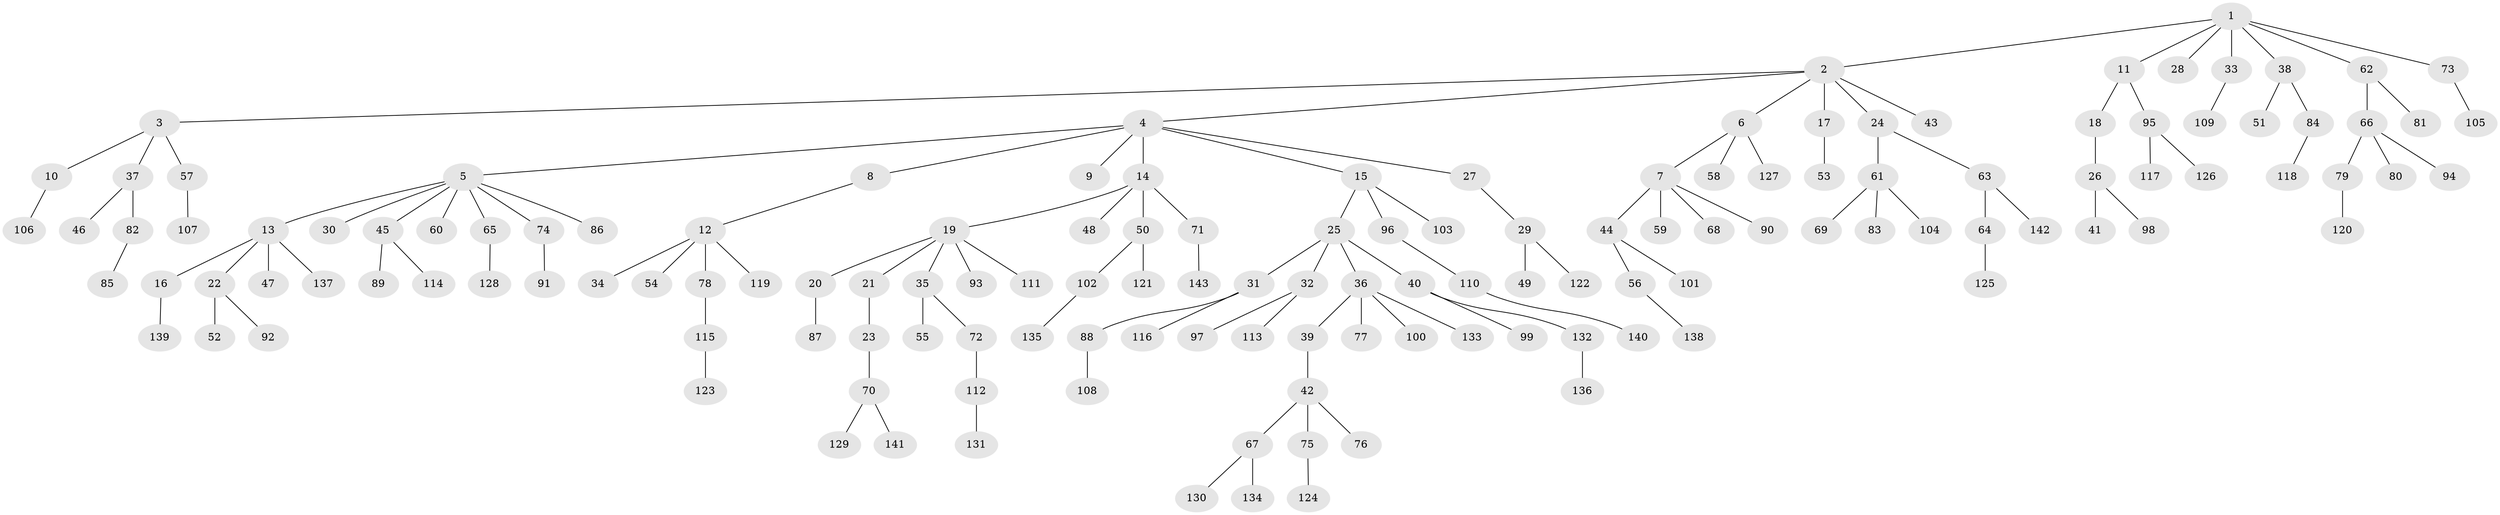 // coarse degree distribution, {8: 0.030303030303030304, 5: 0.030303030303030304, 9: 0.010101010101010102, 3: 0.050505050505050504, 4: 0.04040404040404041, 2: 0.24242424242424243, 1: 0.5757575757575758, 6: 0.020202020202020204}
// Generated by graph-tools (version 1.1) at 2025/24/03/03/25 07:24:05]
// undirected, 143 vertices, 142 edges
graph export_dot {
graph [start="1"]
  node [color=gray90,style=filled];
  1;
  2;
  3;
  4;
  5;
  6;
  7;
  8;
  9;
  10;
  11;
  12;
  13;
  14;
  15;
  16;
  17;
  18;
  19;
  20;
  21;
  22;
  23;
  24;
  25;
  26;
  27;
  28;
  29;
  30;
  31;
  32;
  33;
  34;
  35;
  36;
  37;
  38;
  39;
  40;
  41;
  42;
  43;
  44;
  45;
  46;
  47;
  48;
  49;
  50;
  51;
  52;
  53;
  54;
  55;
  56;
  57;
  58;
  59;
  60;
  61;
  62;
  63;
  64;
  65;
  66;
  67;
  68;
  69;
  70;
  71;
  72;
  73;
  74;
  75;
  76;
  77;
  78;
  79;
  80;
  81;
  82;
  83;
  84;
  85;
  86;
  87;
  88;
  89;
  90;
  91;
  92;
  93;
  94;
  95;
  96;
  97;
  98;
  99;
  100;
  101;
  102;
  103;
  104;
  105;
  106;
  107;
  108;
  109;
  110;
  111;
  112;
  113;
  114;
  115;
  116;
  117;
  118;
  119;
  120;
  121;
  122;
  123;
  124;
  125;
  126;
  127;
  128;
  129;
  130;
  131;
  132;
  133;
  134;
  135;
  136;
  137;
  138;
  139;
  140;
  141;
  142;
  143;
  1 -- 2;
  1 -- 11;
  1 -- 28;
  1 -- 33;
  1 -- 38;
  1 -- 62;
  1 -- 73;
  2 -- 3;
  2 -- 4;
  2 -- 6;
  2 -- 17;
  2 -- 24;
  2 -- 43;
  3 -- 10;
  3 -- 37;
  3 -- 57;
  4 -- 5;
  4 -- 8;
  4 -- 9;
  4 -- 14;
  4 -- 15;
  4 -- 27;
  5 -- 13;
  5 -- 30;
  5 -- 45;
  5 -- 60;
  5 -- 65;
  5 -- 74;
  5 -- 86;
  6 -- 7;
  6 -- 58;
  6 -- 127;
  7 -- 44;
  7 -- 59;
  7 -- 68;
  7 -- 90;
  8 -- 12;
  10 -- 106;
  11 -- 18;
  11 -- 95;
  12 -- 34;
  12 -- 54;
  12 -- 78;
  12 -- 119;
  13 -- 16;
  13 -- 22;
  13 -- 47;
  13 -- 137;
  14 -- 19;
  14 -- 48;
  14 -- 50;
  14 -- 71;
  15 -- 25;
  15 -- 96;
  15 -- 103;
  16 -- 139;
  17 -- 53;
  18 -- 26;
  19 -- 20;
  19 -- 21;
  19 -- 35;
  19 -- 93;
  19 -- 111;
  20 -- 87;
  21 -- 23;
  22 -- 52;
  22 -- 92;
  23 -- 70;
  24 -- 61;
  24 -- 63;
  25 -- 31;
  25 -- 32;
  25 -- 36;
  25 -- 40;
  26 -- 41;
  26 -- 98;
  27 -- 29;
  29 -- 49;
  29 -- 122;
  31 -- 88;
  31 -- 116;
  32 -- 97;
  32 -- 113;
  33 -- 109;
  35 -- 55;
  35 -- 72;
  36 -- 39;
  36 -- 77;
  36 -- 100;
  36 -- 133;
  37 -- 46;
  37 -- 82;
  38 -- 51;
  38 -- 84;
  39 -- 42;
  40 -- 99;
  40 -- 132;
  42 -- 67;
  42 -- 75;
  42 -- 76;
  44 -- 56;
  44 -- 101;
  45 -- 89;
  45 -- 114;
  50 -- 102;
  50 -- 121;
  56 -- 138;
  57 -- 107;
  61 -- 69;
  61 -- 83;
  61 -- 104;
  62 -- 66;
  62 -- 81;
  63 -- 64;
  63 -- 142;
  64 -- 125;
  65 -- 128;
  66 -- 79;
  66 -- 80;
  66 -- 94;
  67 -- 130;
  67 -- 134;
  70 -- 129;
  70 -- 141;
  71 -- 143;
  72 -- 112;
  73 -- 105;
  74 -- 91;
  75 -- 124;
  78 -- 115;
  79 -- 120;
  82 -- 85;
  84 -- 118;
  88 -- 108;
  95 -- 117;
  95 -- 126;
  96 -- 110;
  102 -- 135;
  110 -- 140;
  112 -- 131;
  115 -- 123;
  132 -- 136;
}
